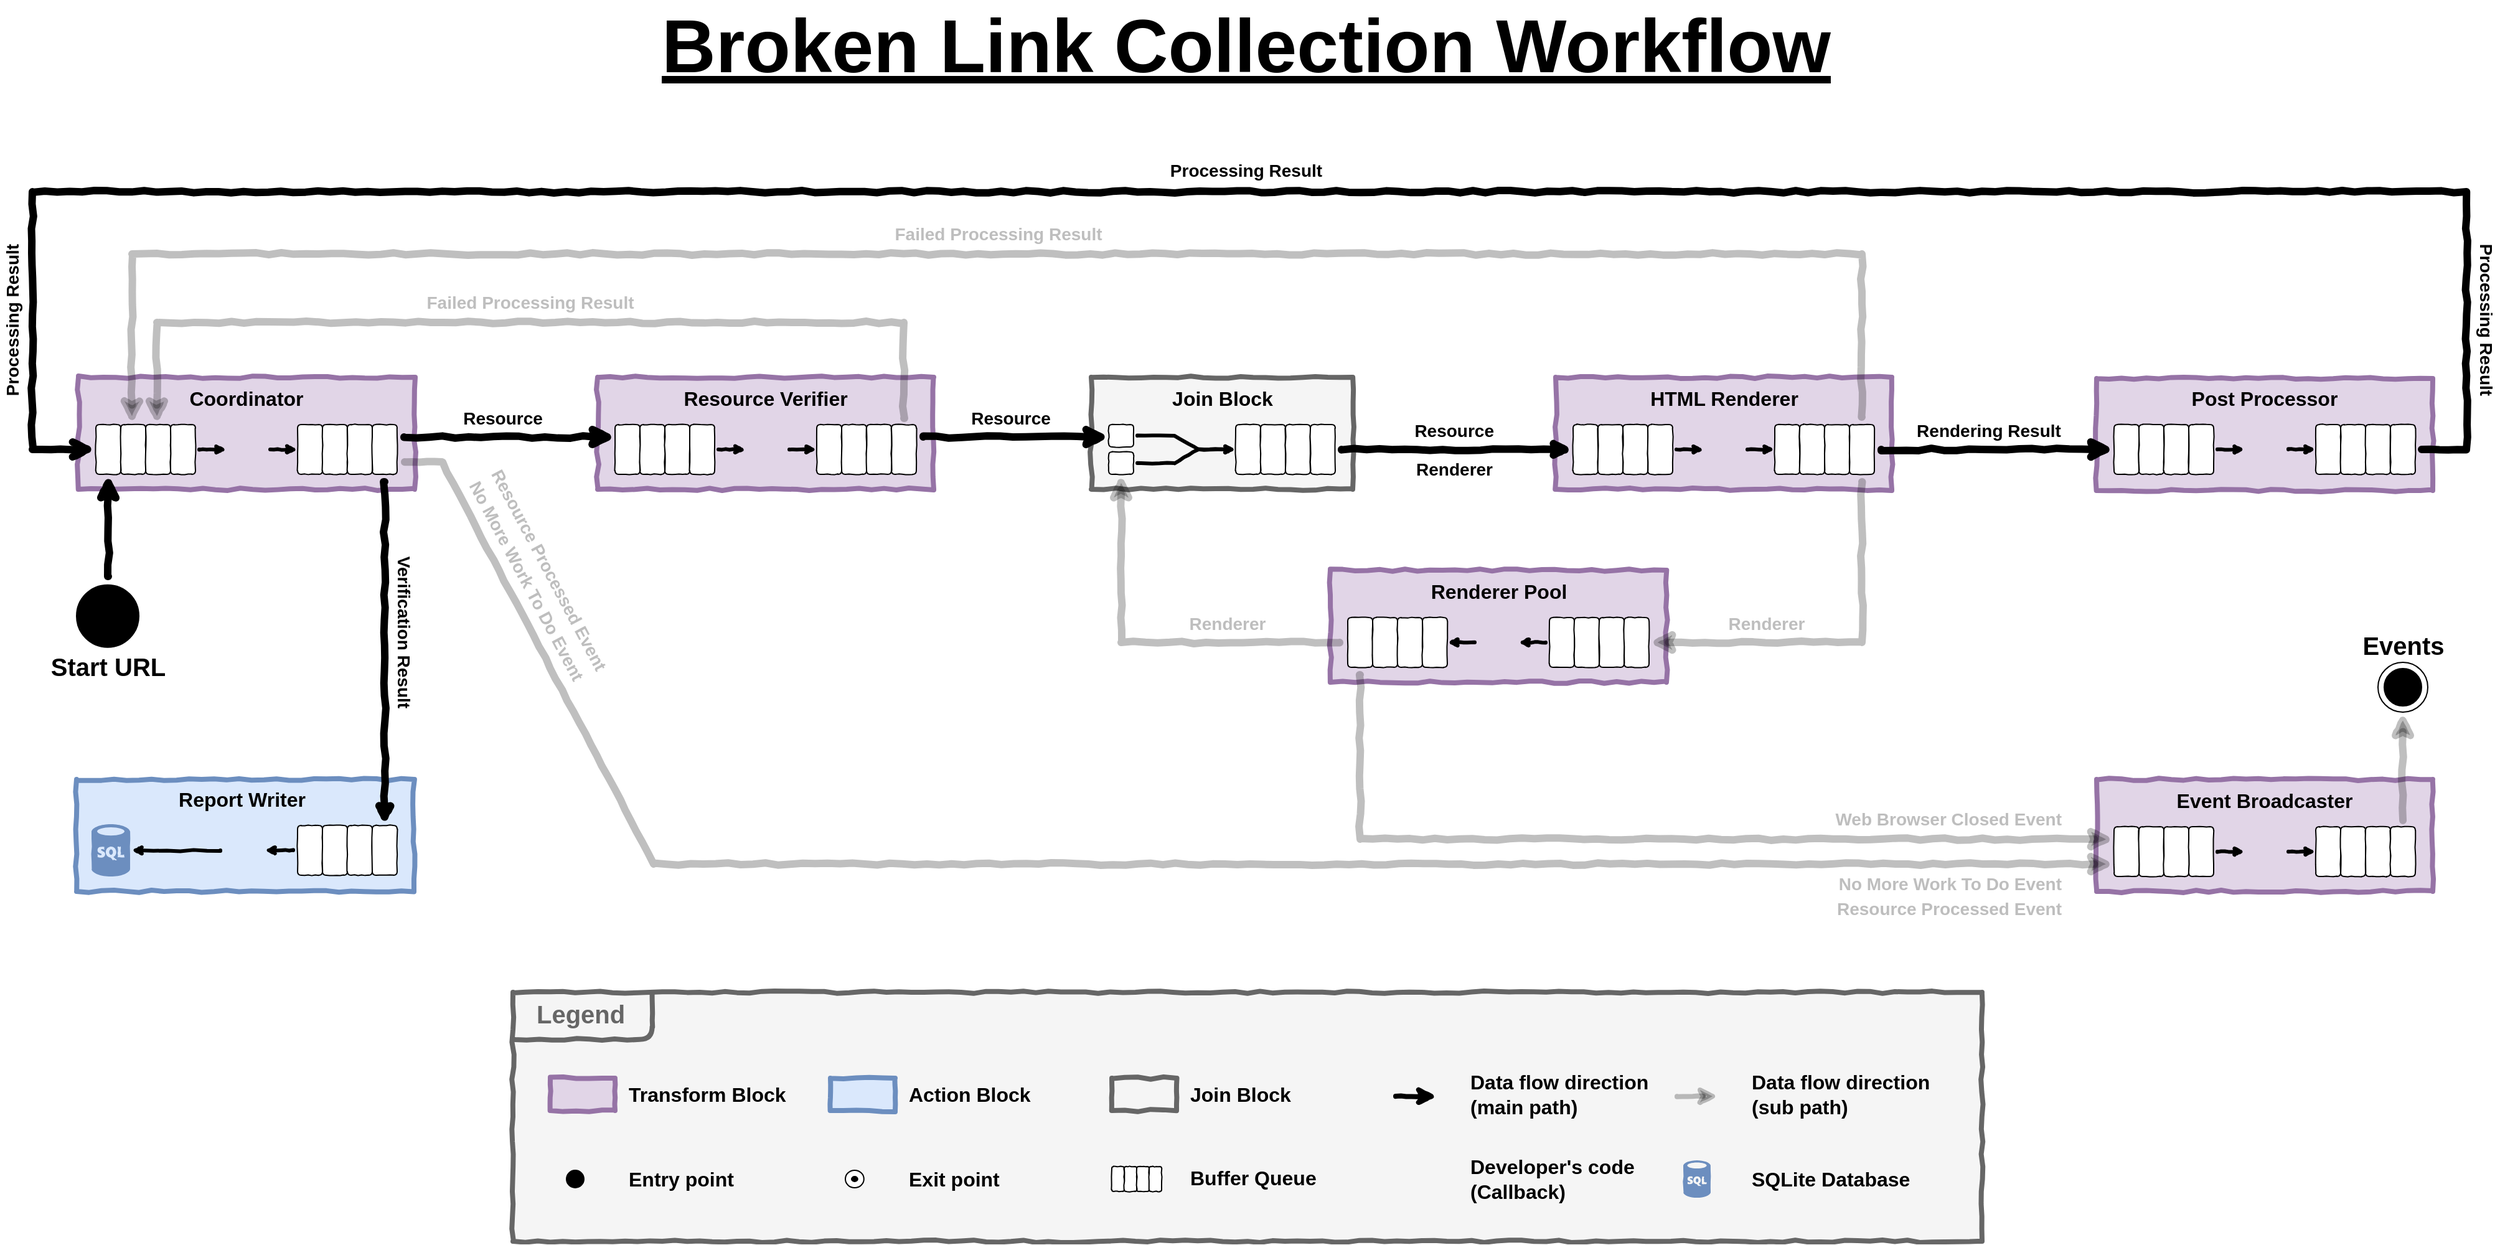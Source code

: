 <mxfile version="12.4.2" type="device" pages="1"><diagram id="Ns4UYknpDfZJ2mUvLiqE" name="Page-1"><mxGraphModel dx="2684" dy="1047" grid="1" gridSize="10" guides="1" tooltips="1" connect="1" arrows="1" fold="1" page="1" pageScale="1" pageWidth="1100" pageHeight="850" math="0" shadow="0"><root><mxCell id="0"/><mxCell id="1" style="" parent="0"/><mxCell id="9avYgPtjMXy1Bh7RMNBt-29" value="" style="group" parent="1" vertex="1" connectable="0"><mxGeometry x="1783" y="337" width="270" height="90" as="geometry"/></mxCell><mxCell id="9avYgPtjMXy1Bh7RMNBt-30" value="" style="rounded=0;whiteSpace=wrap;html=1;comic=1;strokeWidth=4;fillColor=#e1d5e7;strokeColor=#9673a6;" parent="9avYgPtjMXy1Bh7RMNBt-29" vertex="1"><mxGeometry y="1" width="270" height="90" as="geometry"/></mxCell><mxCell id="9avYgPtjMXy1Bh7RMNBt-31" value="" style="shape=image;html=1;verticalAlign=middle;verticalLabelPosition=bottom;imageAspect=0;aspect=fixed;image=https://cdn3.iconfinder.com/data/icons/simple-files-1/128/Update-128.png;comic=1;strokeWidth=4;fontColor=#000000;rounded=0;strokeColor=#9673a6;fillColor=#e1d5e7;" parent="9avYgPtjMXy1Bh7RMNBt-29" vertex="1"><mxGeometry x="112.5" y="35.5" width="45" height="45" as="geometry"/></mxCell><mxCell id="9avYgPtjMXy1Bh7RMNBt-32" value="" style="group" parent="9avYgPtjMXy1Bh7RMNBt-29" vertex="1" connectable="0"><mxGeometry x="14" y="38" width="80" height="40" as="geometry"/></mxCell><mxCell id="9avYgPtjMXy1Bh7RMNBt-33" value="" style="rounded=1;whiteSpace=wrap;html=1;comic=1;strokeWidth=1;" parent="9avYgPtjMXy1Bh7RMNBt-32" vertex="1"><mxGeometry width="20" height="40" as="geometry"/></mxCell><mxCell id="9avYgPtjMXy1Bh7RMNBt-34" value="" style="rounded=1;whiteSpace=wrap;html=1;comic=1;strokeWidth=1;" parent="9avYgPtjMXy1Bh7RMNBt-32" vertex="1"><mxGeometry x="20" width="20" height="40" as="geometry"/></mxCell><mxCell id="9avYgPtjMXy1Bh7RMNBt-35" value="" style="rounded=1;whiteSpace=wrap;html=1;comic=1;strokeWidth=1;" parent="9avYgPtjMXy1Bh7RMNBt-32" vertex="1"><mxGeometry x="40" width="20" height="40" as="geometry"/></mxCell><mxCell id="9avYgPtjMXy1Bh7RMNBt-36" value="" style="rounded=1;whiteSpace=wrap;html=1;comic=1;strokeWidth=1;" parent="9avYgPtjMXy1Bh7RMNBt-32" vertex="1"><mxGeometry x="60" width="20" height="40" as="geometry"/></mxCell><mxCell id="9avYgPtjMXy1Bh7RMNBt-37" value="" style="group" parent="9avYgPtjMXy1Bh7RMNBt-29" vertex="1" connectable="0"><mxGeometry x="176" y="38" width="80" height="40" as="geometry"/></mxCell><mxCell id="9avYgPtjMXy1Bh7RMNBt-38" value="" style="rounded=1;whiteSpace=wrap;html=1;comic=1;strokeWidth=1;" parent="9avYgPtjMXy1Bh7RMNBt-37" vertex="1"><mxGeometry width="20" height="40" as="geometry"/></mxCell><mxCell id="9avYgPtjMXy1Bh7RMNBt-39" value="" style="rounded=1;whiteSpace=wrap;html=1;comic=1;strokeWidth=1;" parent="9avYgPtjMXy1Bh7RMNBt-37" vertex="1"><mxGeometry x="20" width="20" height="40" as="geometry"/></mxCell><mxCell id="9avYgPtjMXy1Bh7RMNBt-40" value="" style="rounded=1;whiteSpace=wrap;html=1;comic=1;strokeWidth=1;" parent="9avYgPtjMXy1Bh7RMNBt-37" vertex="1"><mxGeometry x="40" width="20" height="40" as="geometry"/></mxCell><mxCell id="9avYgPtjMXy1Bh7RMNBt-41" value="" style="rounded=1;whiteSpace=wrap;html=1;comic=1;strokeWidth=1;" parent="9avYgPtjMXy1Bh7RMNBt-37" vertex="1"><mxGeometry x="60" width="20" height="40" as="geometry"/></mxCell><mxCell id="9avYgPtjMXy1Bh7RMNBt-42" style="rounded=0;orthogonalLoop=1;jettySize=auto;html=1;fontColor=#000000;endArrow=classic;endFill=1;strokeWidth=3;startSize=6;endSize=2;entryX=0.167;entryY=0.5;entryDx=0;entryDy=0;entryPerimeter=0;comic=1;" parent="9avYgPtjMXy1Bh7RMNBt-29" edge="1"><mxGeometry relative="1" as="geometry"><mxPoint x="97" y="58" as="sourcePoint"/><mxPoint x="119" y="58" as="targetPoint"/></mxGeometry></mxCell><mxCell id="9avYgPtjMXy1Bh7RMNBt-43" value="Post Processor" style="text;html=1;strokeColor=none;fillColor=none;align=center;verticalAlign=middle;whiteSpace=wrap;rounded=0;comic=1;fontColor=#000000;fontStyle=1;fontSize=16;" parent="9avYgPtjMXy1Bh7RMNBt-29" vertex="1"><mxGeometry x="20" y="7" width="230" height="20" as="geometry"/></mxCell><mxCell id="9avYgPtjMXy1Bh7RMNBt-44" style="rounded=0;orthogonalLoop=1;jettySize=auto;html=1;fontColor=#000000;endArrow=classic;endFill=1;strokeWidth=3;startSize=6;endSize=2;entryX=0.167;entryY=0.5;entryDx=0;entryDy=0;entryPerimeter=0;comic=1;" parent="9avYgPtjMXy1Bh7RMNBt-29" edge="1"><mxGeometry relative="1" as="geometry"><mxPoint x="154" y="58" as="sourcePoint"/><mxPoint x="176" y="58" as="targetPoint"/></mxGeometry></mxCell><mxCell id="9avYgPtjMXy1Bh7RMNBt-97" value="" style="group" parent="1" vertex="1" connectable="0"><mxGeometry x="162" y="337" width="270" height="90" as="geometry"/></mxCell><mxCell id="9avYgPtjMXy1Bh7RMNBt-98" value="" style="rounded=0;whiteSpace=wrap;html=1;comic=1;strokeWidth=4;fillColor=#e1d5e7;strokeColor=#9673a6;" parent="9avYgPtjMXy1Bh7RMNBt-97" vertex="1"><mxGeometry width="270" height="90" as="geometry"/></mxCell><mxCell id="9avYgPtjMXy1Bh7RMNBt-99" value="" style="shape=image;html=1;verticalAlign=middle;verticalLabelPosition=bottom;imageAspect=0;aspect=fixed;image=https://cdn3.iconfinder.com/data/icons/simple-files-1/128/Update-128.png;comic=1;strokeWidth=4;fontColor=#000000;rounded=0;strokeColor=#9673a6;fillColor=#e1d5e7;" parent="9avYgPtjMXy1Bh7RMNBt-97" vertex="1"><mxGeometry x="112.5" y="35.5" width="45" height="45" as="geometry"/></mxCell><mxCell id="9avYgPtjMXy1Bh7RMNBt-100" value="" style="group" parent="9avYgPtjMXy1Bh7RMNBt-97" vertex="1" connectable="0"><mxGeometry x="14" y="38" width="80" height="40" as="geometry"/></mxCell><mxCell id="9avYgPtjMXy1Bh7RMNBt-101" value="" style="rounded=1;whiteSpace=wrap;html=1;comic=1;strokeWidth=1;" parent="9avYgPtjMXy1Bh7RMNBt-100" vertex="1"><mxGeometry width="20" height="40" as="geometry"/></mxCell><mxCell id="9avYgPtjMXy1Bh7RMNBt-102" value="" style="rounded=1;whiteSpace=wrap;html=1;comic=1;strokeWidth=1;" parent="9avYgPtjMXy1Bh7RMNBt-100" vertex="1"><mxGeometry x="20" width="20" height="40" as="geometry"/></mxCell><mxCell id="9avYgPtjMXy1Bh7RMNBt-103" value="" style="rounded=1;whiteSpace=wrap;html=1;comic=1;strokeWidth=1;" parent="9avYgPtjMXy1Bh7RMNBt-100" vertex="1"><mxGeometry x="40" width="20" height="40" as="geometry"/></mxCell><mxCell id="9avYgPtjMXy1Bh7RMNBt-104" value="" style="rounded=1;whiteSpace=wrap;html=1;comic=1;strokeWidth=1;" parent="9avYgPtjMXy1Bh7RMNBt-100" vertex="1"><mxGeometry x="60" width="20" height="40" as="geometry"/></mxCell><mxCell id="9avYgPtjMXy1Bh7RMNBt-105" value="" style="group" parent="9avYgPtjMXy1Bh7RMNBt-97" vertex="1" connectable="0"><mxGeometry x="176" y="38" width="80" height="40" as="geometry"/></mxCell><mxCell id="9avYgPtjMXy1Bh7RMNBt-106" value="" style="rounded=1;whiteSpace=wrap;html=1;comic=1;strokeWidth=1;" parent="9avYgPtjMXy1Bh7RMNBt-105" vertex="1"><mxGeometry width="20" height="40" as="geometry"/></mxCell><mxCell id="9avYgPtjMXy1Bh7RMNBt-107" value="" style="rounded=1;whiteSpace=wrap;html=1;comic=1;strokeWidth=1;" parent="9avYgPtjMXy1Bh7RMNBt-105" vertex="1"><mxGeometry x="20" width="20" height="40" as="geometry"/></mxCell><mxCell id="9avYgPtjMXy1Bh7RMNBt-108" value="" style="rounded=1;whiteSpace=wrap;html=1;comic=1;strokeWidth=1;" parent="9avYgPtjMXy1Bh7RMNBt-105" vertex="1"><mxGeometry x="40" width="20" height="40" as="geometry"/></mxCell><mxCell id="9avYgPtjMXy1Bh7RMNBt-109" value="" style="rounded=1;whiteSpace=wrap;html=1;comic=1;strokeWidth=1;" parent="9avYgPtjMXy1Bh7RMNBt-105" vertex="1"><mxGeometry x="60" width="20" height="40" as="geometry"/></mxCell><mxCell id="9avYgPtjMXy1Bh7RMNBt-110" style="rounded=0;orthogonalLoop=1;jettySize=auto;html=1;fontColor=#000000;endArrow=classic;endFill=1;strokeWidth=3;startSize=6;endSize=2;entryX=0.167;entryY=0.5;entryDx=0;entryDy=0;entryPerimeter=0;comic=1;" parent="9avYgPtjMXy1Bh7RMNBt-97" edge="1"><mxGeometry relative="1" as="geometry"><mxPoint x="97" y="58" as="sourcePoint"/><mxPoint x="119" y="58" as="targetPoint"/></mxGeometry></mxCell><mxCell id="9avYgPtjMXy1Bh7RMNBt-111" value="Coordinator" style="text;html=1;strokeColor=none;fillColor=none;align=center;verticalAlign=middle;whiteSpace=wrap;rounded=0;comic=1;fontColor=#000000;fontStyle=1;fontSize=16;" parent="9avYgPtjMXy1Bh7RMNBt-97" vertex="1"><mxGeometry x="20" y="7" width="230" height="20" as="geometry"/></mxCell><mxCell id="9avYgPtjMXy1Bh7RMNBt-112" style="rounded=0;orthogonalLoop=1;jettySize=auto;html=1;fontColor=#000000;endArrow=classic;endFill=1;strokeWidth=3;startSize=6;endSize=2;entryX=0.167;entryY=0.5;entryDx=0;entryDy=0;entryPerimeter=0;comic=1;" parent="9avYgPtjMXy1Bh7RMNBt-97" edge="1"><mxGeometry relative="1" as="geometry"><mxPoint x="154" y="58" as="sourcePoint"/><mxPoint x="176" y="58" as="targetPoint"/></mxGeometry></mxCell><mxCell id="n-enPzPlbxBkpRWNe7Hg-3" value="Broken Link Collection Workflow" style="text;html=1;strokeColor=none;fillColor=none;align=center;verticalAlign=middle;whiteSpace=wrap;rounded=0;fontSize=60;fontStyle=5;" parent="1" vertex="1"><mxGeometry x="585" y="40.5" width="1030" height="60" as="geometry"/></mxCell><mxCell id="9WLK_AZhSdctMQfgkLTK-82" value="" style="group;flipH=1;flipV=1;" parent="1" vertex="1" connectable="0"><mxGeometry x="160.5" y="660" width="271" height="90" as="geometry"/></mxCell><mxCell id="9WLK_AZhSdctMQfgkLTK-83" value="" style="rounded=0;whiteSpace=wrap;html=1;comic=1;strokeWidth=4;fillColor=#dae8fc;strokeColor=#6c8ebf;" parent="9WLK_AZhSdctMQfgkLTK-82" vertex="1"><mxGeometry width="271" height="90" as="geometry"/></mxCell><mxCell id="9WLK_AZhSdctMQfgkLTK-84" value="" style="shape=image;html=1;verticalAlign=middle;verticalLabelPosition=bottom;imageAspect=0;aspect=fixed;image=https://cdn3.iconfinder.com/data/icons/simple-files-1/128/Update-128.png;comic=1;strokeWidth=4;fontColor=#000000;rounded=0;strokeColor=#9673a6;fillColor=#e1d5e7;" parent="9WLK_AZhSdctMQfgkLTK-82" vertex="1"><mxGeometry x="113" y="34.5" width="45" height="45" as="geometry"/></mxCell><mxCell id="9WLK_AZhSdctMQfgkLTK-90" value="Report Writer" style="text;html=1;strokeColor=none;fillColor=none;align=center;verticalAlign=middle;whiteSpace=wrap;rounded=0;comic=1;fontColor=#000000;fontStyle=1;fontSize=16;" parent="9WLK_AZhSdctMQfgkLTK-82" vertex="1"><mxGeometry x="9" y="6" width="247" height="20" as="geometry"/></mxCell><mxCell id="9WLK_AZhSdctMQfgkLTK-91" style="rounded=0;orthogonalLoop=1;jettySize=auto;html=1;fontColor=#000000;endArrow=classic;endFill=1;strokeWidth=3;startSize=6;endSize=2;entryX=0.167;entryY=0.5;entryDx=0;entryDy=0;entryPerimeter=0;comic=1;" parent="9WLK_AZhSdctMQfgkLTK-82" edge="1"><mxGeometry relative="1" as="geometry"><mxPoint x="174" y="57" as="sourcePoint"/><mxPoint x="151" y="57" as="targetPoint"/></mxGeometry></mxCell><mxCell id="9WLK_AZhSdctMQfgkLTK-93" style="rounded=0;orthogonalLoop=1;jettySize=auto;html=1;fontColor=#000000;endArrow=classic;endFill=1;strokeWidth=3;startSize=6;endSize=2;entryX=0.167;entryY=0.5;entryDx=0;entryDy=0;entryPerimeter=0;comic=1;" parent="9WLK_AZhSdctMQfgkLTK-82" edge="1"><mxGeometry relative="1" as="geometry"><mxPoint x="115.5" y="57" as="sourcePoint"/><mxPoint x="44" y="57" as="targetPoint"/></mxGeometry></mxCell><mxCell id="9WLK_AZhSdctMQfgkLTK-85" value="" style="group" parent="9WLK_AZhSdctMQfgkLTK-82" vertex="1" connectable="0"><mxGeometry x="177.5" y="37" width="80" height="40" as="geometry"/></mxCell><mxCell id="9WLK_AZhSdctMQfgkLTK-86" value="" style="rounded=1;whiteSpace=wrap;html=1;comic=1;strokeWidth=1;" parent="9WLK_AZhSdctMQfgkLTK-85" vertex="1"><mxGeometry width="20" height="40" as="geometry"/></mxCell><mxCell id="9WLK_AZhSdctMQfgkLTK-87" value="" style="rounded=1;whiteSpace=wrap;html=1;comic=1;strokeWidth=1;" parent="9WLK_AZhSdctMQfgkLTK-85" vertex="1"><mxGeometry x="20" width="20" height="40" as="geometry"/></mxCell><mxCell id="9WLK_AZhSdctMQfgkLTK-88" value="" style="rounded=1;whiteSpace=wrap;html=1;comic=1;strokeWidth=1;" parent="9WLK_AZhSdctMQfgkLTK-85" vertex="1"><mxGeometry x="40" width="20" height="40" as="geometry"/></mxCell><mxCell id="9WLK_AZhSdctMQfgkLTK-89" value="" style="rounded=1;whiteSpace=wrap;html=1;comic=1;strokeWidth=1;" parent="9WLK_AZhSdctMQfgkLTK-85" vertex="1"><mxGeometry x="60" width="20" height="40" as="geometry"/></mxCell><mxCell id="lFwMFjWeZk-nPXAeTK6Y-8" value="" style="verticalLabelPosition=bottom;html=1;verticalAlign=top;align=center;strokeColor=none;fillColor=#6C8EBF;shape=mxgraph.azure.sql_database;comic=1;fontSize=16;fontColor=#000000;gradientColor=none;" parent="9WLK_AZhSdctMQfgkLTK-82" vertex="1"><mxGeometry x="12" y="36" width="31" height="42" as="geometry"/></mxCell><mxCell id="9WLK_AZhSdctMQfgkLTK-123" value="" style="group" parent="1" vertex="1" connectable="0"><mxGeometry x="579" y="337" width="270" height="90" as="geometry"/></mxCell><mxCell id="9WLK_AZhSdctMQfgkLTK-124" value="" style="rounded=0;whiteSpace=wrap;html=1;comic=1;strokeWidth=4;fillColor=#e1d5e7;strokeColor=#9673a6;" parent="9WLK_AZhSdctMQfgkLTK-123" vertex="1"><mxGeometry width="270" height="90" as="geometry"/></mxCell><mxCell id="9WLK_AZhSdctMQfgkLTK-125" value="" style="shape=image;html=1;verticalAlign=middle;verticalLabelPosition=bottom;imageAspect=0;aspect=fixed;image=https://cdn3.iconfinder.com/data/icons/simple-files-1/128/Update-128.png;comic=1;strokeWidth=4;fontColor=#000000;rounded=0;strokeColor=#9673a6;fillColor=#e1d5e7;" parent="9WLK_AZhSdctMQfgkLTK-123" vertex="1"><mxGeometry x="112.5" y="35.5" width="45" height="45" as="geometry"/></mxCell><mxCell id="9WLK_AZhSdctMQfgkLTK-126" value="" style="group" parent="9WLK_AZhSdctMQfgkLTK-123" vertex="1" connectable="0"><mxGeometry x="14" y="38" width="80" height="40" as="geometry"/></mxCell><mxCell id="9WLK_AZhSdctMQfgkLTK-127" value="" style="rounded=1;whiteSpace=wrap;html=1;comic=1;strokeWidth=1;" parent="9WLK_AZhSdctMQfgkLTK-126" vertex="1"><mxGeometry width="20" height="40" as="geometry"/></mxCell><mxCell id="9WLK_AZhSdctMQfgkLTK-128" value="" style="rounded=1;whiteSpace=wrap;html=1;comic=1;strokeWidth=1;" parent="9WLK_AZhSdctMQfgkLTK-126" vertex="1"><mxGeometry x="20" width="20" height="40" as="geometry"/></mxCell><mxCell id="9WLK_AZhSdctMQfgkLTK-129" value="" style="rounded=1;whiteSpace=wrap;html=1;comic=1;strokeWidth=1;" parent="9WLK_AZhSdctMQfgkLTK-126" vertex="1"><mxGeometry x="40" width="20" height="40" as="geometry"/></mxCell><mxCell id="9WLK_AZhSdctMQfgkLTK-130" value="" style="rounded=1;whiteSpace=wrap;html=1;comic=1;strokeWidth=1;" parent="9WLK_AZhSdctMQfgkLTK-126" vertex="1"><mxGeometry x="60" width="20" height="40" as="geometry"/></mxCell><mxCell id="9WLK_AZhSdctMQfgkLTK-131" value="" style="group" parent="9WLK_AZhSdctMQfgkLTK-123" vertex="1" connectable="0"><mxGeometry x="176" y="38" width="80" height="40" as="geometry"/></mxCell><mxCell id="9WLK_AZhSdctMQfgkLTK-132" value="" style="rounded=1;whiteSpace=wrap;html=1;comic=1;strokeWidth=1;" parent="9WLK_AZhSdctMQfgkLTK-131" vertex="1"><mxGeometry width="20" height="40" as="geometry"/></mxCell><mxCell id="9WLK_AZhSdctMQfgkLTK-133" value="" style="rounded=1;whiteSpace=wrap;html=1;comic=1;strokeWidth=1;" parent="9WLK_AZhSdctMQfgkLTK-131" vertex="1"><mxGeometry x="20" width="20" height="40" as="geometry"/></mxCell><mxCell id="9WLK_AZhSdctMQfgkLTK-134" value="" style="rounded=1;whiteSpace=wrap;html=1;comic=1;strokeWidth=1;" parent="9WLK_AZhSdctMQfgkLTK-131" vertex="1"><mxGeometry x="40" width="20" height="40" as="geometry"/></mxCell><mxCell id="9WLK_AZhSdctMQfgkLTK-135" value="" style="rounded=1;whiteSpace=wrap;html=1;comic=1;strokeWidth=1;" parent="9WLK_AZhSdctMQfgkLTK-131" vertex="1"><mxGeometry x="60" width="20" height="40" as="geometry"/></mxCell><mxCell id="9WLK_AZhSdctMQfgkLTK-136" style="rounded=0;orthogonalLoop=1;jettySize=auto;html=1;fontColor=#000000;endArrow=classic;endFill=1;strokeWidth=3;startSize=6;endSize=2;entryX=0.167;entryY=0.5;entryDx=0;entryDy=0;entryPerimeter=0;comic=1;" parent="9WLK_AZhSdctMQfgkLTK-123" edge="1"><mxGeometry relative="1" as="geometry"><mxPoint x="97" y="58" as="sourcePoint"/><mxPoint x="119" y="58" as="targetPoint"/></mxGeometry></mxCell><mxCell id="9WLK_AZhSdctMQfgkLTK-137" value="Resource Verifier" style="text;html=1;strokeColor=none;fillColor=none;align=center;verticalAlign=middle;whiteSpace=wrap;rounded=0;comic=1;fontColor=#000000;fontStyle=1;fontSize=16;" parent="9WLK_AZhSdctMQfgkLTK-123" vertex="1"><mxGeometry x="20" y="7" width="230" height="20" as="geometry"/></mxCell><mxCell id="9WLK_AZhSdctMQfgkLTK-138" style="rounded=0;orthogonalLoop=1;jettySize=auto;html=1;fontColor=#000000;endArrow=classic;endFill=1;strokeWidth=3;startSize=6;endSize=2;entryX=0.167;entryY=0.5;entryDx=0;entryDy=0;entryPerimeter=0;comic=1;" parent="9WLK_AZhSdctMQfgkLTK-123" edge="1"><mxGeometry relative="1" as="geometry"><mxPoint x="154" y="58" as="sourcePoint"/><mxPoint x="176" y="58" as="targetPoint"/></mxGeometry></mxCell><mxCell id="aYwrvzxjBqIcf1MNTJXH-1" value="Web Browser Closed Event" style="text;html=1;strokeColor=none;fillColor=none;align=right;verticalAlign=middle;whiteSpace=wrap;rounded=0;comic=1;fontColor=#000000;fontStyle=1;fontSize=14;textOpacity=25;rotation=0;" parent="1" vertex="1"><mxGeometry x="1569" y="682" width="188" height="20" as="geometry"/></mxCell><mxCell id="aYwrvzxjBqIcf1MNTJXH-5" value="Verification Result" style="text;html=1;strokeColor=none;fillColor=none;align=center;verticalAlign=middle;whiteSpace=wrap;rounded=0;comic=1;fontColor=#000000;fontStyle=1;fontSize=14;rotation=90;" parent="1" vertex="1"><mxGeometry x="339" y="532" width="169" height="20" as="geometry"/></mxCell><mxCell id="aYwrvzxjBqIcf1MNTJXH-7" value="Processing Result" style="text;html=1;strokeColor=none;fillColor=none;align=center;verticalAlign=middle;whiteSpace=wrap;rounded=0;comic=1;fontColor=#000000;fontStyle=1;fontSize=14;" parent="1" vertex="1"><mxGeometry x="1028.5" y="161" width="142" height="20" as="geometry"/></mxCell><mxCell id="aYwrvzxjBqIcf1MNTJXH-8" value="Rendering Result" style="text;html=1;strokeColor=none;fillColor=none;align=center;verticalAlign=middle;whiteSpace=wrap;rounded=0;comic=1;fontColor=#000000;fontStyle=1;fontSize=14;rotation=0;" parent="1" vertex="1"><mxGeometry x="1633" y="370" width="127" height="20" as="geometry"/></mxCell><mxCell id="Gv1_lMfY-9Kfs7QOS9KF-17" style="edgeStyle=orthogonalEdgeStyle;rounded=0;orthogonalLoop=1;jettySize=auto;html=1;startArrow=open;startFill=0;endArrow=none;endFill=0;fontSize=16;strokeWidth=6;endSize=6;startSize=6;comic=1;elbow=vertical;entryX=1;entryY=0.5;entryDx=0;entryDy=0;exitX=0;exitY=0.5;exitDx=0;exitDy=0;" parent="1" edge="1"><mxGeometry relative="1" as="geometry"><mxPoint x="176" y="395" as="sourcePoint"/><mxPoint x="2044" y="395" as="targetPoint"/><Array as="points"><mxPoint x="125" y="395"/><mxPoint x="125" y="188"/><mxPoint x="2080" y="188"/><mxPoint x="2080" y="395"/></Array></mxGeometry></mxCell><mxCell id="g3ejjVJzD0bBAiY3cNwC-3" value="No More Work To Do Event" style="text;html=1;strokeColor=none;fillColor=none;align=right;verticalAlign=middle;whiteSpace=wrap;rounded=0;comic=1;fontColor=#000000;fontStyle=1;fontSize=14;textOpacity=25;" parent="1" vertex="1"><mxGeometry x="1568" y="734" width="189" height="20" as="geometry"/></mxCell><mxCell id="MJF_vUZALhyEZdU0nKfZ-2" value="Failed Processing Result" style="text;html=1;strokeColor=none;fillColor=none;align=center;verticalAlign=middle;whiteSpace=wrap;rounded=0;comic=1;fontColor=#000000;fontStyle=1;fontSize=14;textOpacity=25;rotation=0;" parent="1" vertex="1"><mxGeometry x="440" y="267" width="170" height="20" as="geometry"/></mxCell><mxCell id="MJF_vUZALhyEZdU0nKfZ-3" style="rounded=0;comic=1;orthogonalLoop=1;jettySize=auto;html=1;exitX=0.5;exitY=0;exitDx=0;exitDy=0;fontSize=16;strokeWidth=6;endFill=1;endSize=6;startSize=6;opacity=25;edgeStyle=elbowEdgeStyle;entryX=0.5;entryY=0;entryDx=0;entryDy=0;elbow=vertical;" parent="1" edge="1"><mxGeometry relative="1" as="geometry"><mxPoint x="225" y="375" as="targetPoint"/><mxPoint x="825" y="370" as="sourcePoint"/><Array as="points"><mxPoint x="522" y="293"/></Array></mxGeometry></mxCell><mxCell id="flJyFdt59z3a978gFzge-3" value="Resource" style="text;html=1;strokeColor=none;fillColor=none;align=center;verticalAlign=middle;whiteSpace=wrap;rounded=0;comic=1;fontColor=#000000;fontStyle=1;fontSize=14;rotation=0;" parent="1" vertex="1"><mxGeometry x="431.5" y="360" width="142" height="20" as="geometry"/></mxCell><mxCell id="flJyFdt59z3a978gFzge-4" style="rounded=0;orthogonalLoop=1;jettySize=auto;html=1;fontColor=#000000;endArrow=classic;endFill=1;strokeWidth=6;startSize=6;endSize=6;comic=1;fontSize=16;exitX=1;exitY=0.5;exitDx=0;exitDy=0;" parent="1" edge="1"><mxGeometry relative="1" as="geometry"><mxPoint x="423.5" y="385" as="sourcePoint"/><mxPoint x="593.5" y="385" as="targetPoint"/></mxGeometry></mxCell><mxCell id="flJyFdt59z3a978gFzge-6" value="Failed Processing Result" style="text;html=1;strokeColor=none;fillColor=none;align=center;verticalAlign=middle;whiteSpace=wrap;rounded=0;comic=1;fontColor=#000000;fontStyle=1;fontSize=14;textOpacity=25;rotation=0;" parent="1" vertex="1"><mxGeometry x="815.5" y="212" width="170" height="20" as="geometry"/></mxCell><mxCell id="flJyFdt59z3a978gFzge-7" style="rounded=0;orthogonalLoop=1;jettySize=auto;html=1;startSize=6;endArrow=classic;endFill=1;endSize=3;strokeWidth=6;fontSize=16;fontColor=#000000;comic=1;" parent="1" edge="1"><mxGeometry relative="1" as="geometry"><mxPoint x="408" y="697" as="targetPoint"/><mxPoint x="408" y="421" as="sourcePoint"/></mxGeometry></mxCell><mxCell id="9WLK_AZhSdctMQfgkLTK-146" value="" style="shape=mxgraph.sysml.actFinal;html=1;verticalLabelPosition=bottom;labelBackgroundColor=#ffffff;verticalAlign=top;align=center;" parent="1" vertex="1"><mxGeometry x="2009" y="566" width="40" height="40" as="geometry"/></mxCell><mxCell id="DL2cKMyAeLodCDFLgBui-1" value="&lt;b style=&quot;font-size: 20px&quot;&gt;Events&lt;/b&gt;" style="text;html=1;strokeColor=none;fillColor=none;align=center;verticalAlign=middle;whiteSpace=wrap;rounded=0;fontSize=20;" parent="1" vertex="1"><mxGeometry x="1989" y="542" width="81" height="20" as="geometry"/></mxCell><mxCell id="XdgWLt0DVF_rpB_iOFF5-2" value="No More Work To Do Event" style="text;html=1;strokeColor=none;fillColor=none;align=left;verticalAlign=middle;whiteSpace=wrap;rounded=0;comic=1;fontColor=#000000;fontStyle=1;fontSize=14;textOpacity=25;rotation=62;" parent="1" vertex="1"><mxGeometry x="429.5" y="493" width="188" height="20" as="geometry"/></mxCell><mxCell id="9avYgPtjMXy1Bh7RMNBt-62" value="" style="shape=ellipse;html=1;fillColor=#000000;fontSize=18;fontColor=#ffffff;comic=1;strokeWidth=1;" parent="1" vertex="1"><mxGeometry x="160.5" y="503.833" width="50" height="50" as="geometry"/></mxCell><mxCell id="n-enPzPlbxBkpRWNe7Hg-4" value="&lt;b style=&quot;font-size: 20px;&quot;&gt;Start URL&lt;/b&gt;" style="text;html=1;strokeColor=none;fillColor=none;align=center;verticalAlign=middle;whiteSpace=wrap;rounded=0;fontSize=20;" parent="1" vertex="1"><mxGeometry x="135" y="559" width="102" height="20" as="geometry"/></mxCell><mxCell id="XdgWLt0DVF_rpB_iOFF5-4" style="rounded=0;orthogonalLoop=1;jettySize=auto;html=1;fontColor=#000000;endArrow=classic;endFill=1;strokeWidth=6;startSize=6;endSize=6;comic=1;fontSize=16;exitX=1;exitY=0.5;exitDx=0;exitDy=0;" parent="1" edge="1"><mxGeometry relative="1" as="geometry"><mxPoint x="186" y="497" as="sourcePoint"/><mxPoint x="186" y="415" as="targetPoint"/></mxGeometry></mxCell><mxCell id="BEbc7DaSWyPzDdhZc9Lq-1" value="Resource Processed Event" style="text;html=1;strokeColor=none;fillColor=none;align=left;verticalAlign=middle;whiteSpace=wrap;rounded=0;comic=1;fontColor=#000000;fontStyle=1;fontSize=14;textOpacity=25;rotation=62;" parent="1" vertex="1"><mxGeometry x="446.84" y="483.1" width="188" height="20" as="geometry"/></mxCell><mxCell id="BEbc7DaSWyPzDdhZc9Lq-2" value="&lt;span style=&quot;text-align: left&quot;&gt;Resource Processed Event&lt;/span&gt;" style="text;html=1;strokeColor=none;fillColor=none;align=right;verticalAlign=middle;whiteSpace=wrap;rounded=0;comic=1;fontColor=#000000;fontStyle=1;fontSize=14;textOpacity=25;" parent="1" vertex="1"><mxGeometry x="1568" y="754" width="189" height="20" as="geometry"/></mxCell><mxCell id="Osbi9K4F5SGZowQrWYi8-1" value="" style="group" parent="1" vertex="1" connectable="0"><mxGeometry x="1348.5" y="337" width="270" height="90" as="geometry"/></mxCell><mxCell id="Osbi9K4F5SGZowQrWYi8-2" value="" style="rounded=0;whiteSpace=wrap;html=1;comic=1;strokeWidth=4;fillColor=#e1d5e7;strokeColor=#9673a6;" parent="Osbi9K4F5SGZowQrWYi8-1" vertex="1"><mxGeometry width="270" height="90" as="geometry"/></mxCell><mxCell id="Osbi9K4F5SGZowQrWYi8-3" value="" style="shape=image;html=1;verticalAlign=middle;verticalLabelPosition=bottom;imageAspect=0;aspect=fixed;image=https://cdn3.iconfinder.com/data/icons/simple-files-1/128/Update-128.png;comic=1;strokeWidth=4;fontColor=#000000;rounded=0;strokeColor=#9673a6;fillColor=#e1d5e7;" parent="Osbi9K4F5SGZowQrWYi8-1" vertex="1"><mxGeometry x="112.5" y="35.5" width="45" height="45" as="geometry"/></mxCell><mxCell id="Osbi9K4F5SGZowQrWYi8-4" value="" style="group" parent="Osbi9K4F5SGZowQrWYi8-1" vertex="1" connectable="0"><mxGeometry x="14" y="38" width="80" height="40" as="geometry"/></mxCell><mxCell id="Osbi9K4F5SGZowQrWYi8-5" value="" style="rounded=1;whiteSpace=wrap;html=1;comic=1;strokeWidth=1;" parent="Osbi9K4F5SGZowQrWYi8-4" vertex="1"><mxGeometry width="20" height="40" as="geometry"/></mxCell><mxCell id="Osbi9K4F5SGZowQrWYi8-6" value="" style="rounded=1;whiteSpace=wrap;html=1;comic=1;strokeWidth=1;" parent="Osbi9K4F5SGZowQrWYi8-4" vertex="1"><mxGeometry x="20" width="20" height="40" as="geometry"/></mxCell><mxCell id="Osbi9K4F5SGZowQrWYi8-7" value="" style="rounded=1;whiteSpace=wrap;html=1;comic=1;strokeWidth=1;" parent="Osbi9K4F5SGZowQrWYi8-4" vertex="1"><mxGeometry x="40" width="20" height="40" as="geometry"/></mxCell><mxCell id="Osbi9K4F5SGZowQrWYi8-8" value="" style="rounded=1;whiteSpace=wrap;html=1;comic=1;strokeWidth=1;" parent="Osbi9K4F5SGZowQrWYi8-4" vertex="1"><mxGeometry x="60" width="20" height="40" as="geometry"/></mxCell><mxCell id="Osbi9K4F5SGZowQrWYi8-9" value="" style="group" parent="Osbi9K4F5SGZowQrWYi8-1" vertex="1" connectable="0"><mxGeometry x="176" y="38" width="80" height="40" as="geometry"/></mxCell><mxCell id="Osbi9K4F5SGZowQrWYi8-10" value="" style="rounded=1;whiteSpace=wrap;html=1;comic=1;strokeWidth=1;" parent="Osbi9K4F5SGZowQrWYi8-9" vertex="1"><mxGeometry width="20" height="40" as="geometry"/></mxCell><mxCell id="Osbi9K4F5SGZowQrWYi8-11" value="" style="rounded=1;whiteSpace=wrap;html=1;comic=1;strokeWidth=1;" parent="Osbi9K4F5SGZowQrWYi8-9" vertex="1"><mxGeometry x="20" width="20" height="40" as="geometry"/></mxCell><mxCell id="Osbi9K4F5SGZowQrWYi8-12" value="" style="rounded=1;whiteSpace=wrap;html=1;comic=1;strokeWidth=1;" parent="Osbi9K4F5SGZowQrWYi8-9" vertex="1"><mxGeometry x="40" width="20" height="40" as="geometry"/></mxCell><mxCell id="Osbi9K4F5SGZowQrWYi8-13" value="" style="rounded=1;whiteSpace=wrap;html=1;comic=1;strokeWidth=1;" parent="Osbi9K4F5SGZowQrWYi8-9" vertex="1"><mxGeometry x="60" width="20" height="40" as="geometry"/></mxCell><mxCell id="Osbi9K4F5SGZowQrWYi8-14" style="rounded=0;orthogonalLoop=1;jettySize=auto;html=1;fontColor=#000000;endArrow=classic;endFill=1;strokeWidth=3;startSize=6;endSize=2;entryX=0.167;entryY=0.5;entryDx=0;entryDy=0;entryPerimeter=0;comic=1;" parent="Osbi9K4F5SGZowQrWYi8-1" edge="1"><mxGeometry relative="1" as="geometry"><mxPoint x="97" y="58" as="sourcePoint"/><mxPoint x="119" y="58" as="targetPoint"/></mxGeometry></mxCell><mxCell id="Osbi9K4F5SGZowQrWYi8-15" value="HTML Renderer" style="text;html=1;strokeColor=none;fillColor=none;align=center;verticalAlign=middle;whiteSpace=wrap;rounded=0;comic=1;fontColor=#000000;fontStyle=1;fontSize=16;" parent="Osbi9K4F5SGZowQrWYi8-1" vertex="1"><mxGeometry x="20" y="7" width="230" height="20" as="geometry"/></mxCell><mxCell id="Osbi9K4F5SGZowQrWYi8-16" style="rounded=0;orthogonalLoop=1;jettySize=auto;html=1;fontColor=#000000;endArrow=classic;endFill=1;strokeWidth=3;startSize=6;endSize=2;entryX=0.167;entryY=0.5;entryDx=0;entryDy=0;entryPerimeter=0;comic=1;" parent="Osbi9K4F5SGZowQrWYi8-1" edge="1"><mxGeometry relative="1" as="geometry"><mxPoint x="154" y="58" as="sourcePoint"/><mxPoint x="176" y="58" as="targetPoint"/></mxGeometry></mxCell><mxCell id="Osbi9K4F5SGZowQrWYi8-18" value="" style="group" parent="1" vertex="1" connectable="0"><mxGeometry x="1167.5" y="492" width="270" height="90" as="geometry"/></mxCell><mxCell id="Osbi9K4F5SGZowQrWYi8-19" value="" style="rounded=0;whiteSpace=wrap;html=1;comic=1;strokeWidth=4;fillColor=#e1d5e7;strokeColor=#9673a6;" parent="Osbi9K4F5SGZowQrWYi8-18" vertex="1"><mxGeometry width="270" height="90" as="geometry"/></mxCell><mxCell id="Osbi9K4F5SGZowQrWYi8-20" value="" style="shape=image;html=1;verticalAlign=middle;verticalLabelPosition=bottom;imageAspect=0;aspect=fixed;image=https://cdn3.iconfinder.com/data/icons/simple-files-1/128/Update-128.png;comic=1;strokeWidth=4;fontColor=#000000;rounded=0;strokeColor=#9673a6;fillColor=#e1d5e7;" parent="Osbi9K4F5SGZowQrWYi8-18" vertex="1"><mxGeometry x="112.5" y="35.5" width="45" height="45" as="geometry"/></mxCell><mxCell id="Osbi9K4F5SGZowQrWYi8-21" value="" style="group" parent="Osbi9K4F5SGZowQrWYi8-18" vertex="1" connectable="0"><mxGeometry x="14" y="38" width="80" height="40" as="geometry"/></mxCell><mxCell id="Osbi9K4F5SGZowQrWYi8-22" value="" style="rounded=1;whiteSpace=wrap;html=1;comic=1;strokeWidth=1;" parent="Osbi9K4F5SGZowQrWYi8-21" vertex="1"><mxGeometry width="20" height="40" as="geometry"/></mxCell><mxCell id="Osbi9K4F5SGZowQrWYi8-23" value="" style="rounded=1;whiteSpace=wrap;html=1;comic=1;strokeWidth=1;" parent="Osbi9K4F5SGZowQrWYi8-21" vertex="1"><mxGeometry x="20" width="20" height="40" as="geometry"/></mxCell><mxCell id="Osbi9K4F5SGZowQrWYi8-24" value="" style="rounded=1;whiteSpace=wrap;html=1;comic=1;strokeWidth=1;" parent="Osbi9K4F5SGZowQrWYi8-21" vertex="1"><mxGeometry x="40" width="20" height="40" as="geometry"/></mxCell><mxCell id="Osbi9K4F5SGZowQrWYi8-25" value="" style="rounded=1;whiteSpace=wrap;html=1;comic=1;strokeWidth=1;" parent="Osbi9K4F5SGZowQrWYi8-21" vertex="1"><mxGeometry x="60" width="20" height="40" as="geometry"/></mxCell><mxCell id="Osbi9K4F5SGZowQrWYi8-26" value="" style="group" parent="Osbi9K4F5SGZowQrWYi8-18" vertex="1" connectable="0"><mxGeometry x="176" y="38" width="80" height="40" as="geometry"/></mxCell><mxCell id="Osbi9K4F5SGZowQrWYi8-27" value="" style="rounded=1;whiteSpace=wrap;html=1;comic=1;strokeWidth=1;" parent="Osbi9K4F5SGZowQrWYi8-26" vertex="1"><mxGeometry width="20" height="40" as="geometry"/></mxCell><mxCell id="Osbi9K4F5SGZowQrWYi8-28" value="" style="rounded=1;whiteSpace=wrap;html=1;comic=1;strokeWidth=1;" parent="Osbi9K4F5SGZowQrWYi8-26" vertex="1"><mxGeometry x="20" width="20" height="40" as="geometry"/></mxCell><mxCell id="Osbi9K4F5SGZowQrWYi8-29" value="" style="rounded=1;whiteSpace=wrap;html=1;comic=1;strokeWidth=1;" parent="Osbi9K4F5SGZowQrWYi8-26" vertex="1"><mxGeometry x="40" width="20" height="40" as="geometry"/></mxCell><mxCell id="Osbi9K4F5SGZowQrWYi8-30" value="" style="rounded=1;whiteSpace=wrap;html=1;comic=1;strokeWidth=1;" parent="Osbi9K4F5SGZowQrWYi8-26" vertex="1"><mxGeometry x="60" width="20" height="40" as="geometry"/></mxCell><mxCell id="Osbi9K4F5SGZowQrWYi8-31" style="rounded=0;orthogonalLoop=1;jettySize=auto;html=1;fontColor=#000000;endArrow=classic;endFill=1;strokeWidth=3;startSize=6;endSize=2;entryX=0.167;entryY=0.5;entryDx=0;entryDy=0;entryPerimeter=0;comic=1;" parent="Osbi9K4F5SGZowQrWYi8-18" edge="1"><mxGeometry relative="1" as="geometry"><mxPoint x="116" y="58" as="sourcePoint"/><mxPoint x="94" y="58" as="targetPoint"/></mxGeometry></mxCell><mxCell id="Osbi9K4F5SGZowQrWYi8-32" value="Renderer Pool" style="text;html=1;strokeColor=none;fillColor=none;align=center;verticalAlign=middle;whiteSpace=wrap;rounded=0;comic=1;fontColor=#000000;fontStyle=1;fontSize=16;" parent="Osbi9K4F5SGZowQrWYi8-18" vertex="1"><mxGeometry x="20" y="7" width="230" height="20" as="geometry"/></mxCell><mxCell id="Osbi9K4F5SGZowQrWYi8-33" style="rounded=0;orthogonalLoop=1;jettySize=auto;html=1;fontColor=#000000;endArrow=classic;endFill=1;strokeWidth=3;startSize=6;endSize=2;entryX=0.167;entryY=0.5;entryDx=0;entryDy=0;entryPerimeter=0;comic=1;" parent="Osbi9K4F5SGZowQrWYi8-18" edge="1"><mxGeometry relative="1" as="geometry"><mxPoint x="173" y="58" as="sourcePoint"/><mxPoint x="151" y="58" as="targetPoint"/></mxGeometry></mxCell><mxCell id="Osbi9K4F5SGZowQrWYi8-91" style="rounded=0;orthogonalLoop=1;jettySize=auto;html=1;fontColor=#000000;endArrow=classic;endFill=1;strokeWidth=6;startSize=6;endSize=6;comic=1;fontSize=16;exitX=0.5;exitY=0;exitDx=0;exitDy=0;opacity=25;edgeStyle=elbowEdgeStyle;entryX=1;entryY=0.25;entryDx=0;entryDy=0;" parent="1" edge="1"><mxGeometry relative="1" as="geometry"><mxPoint x="1594.5" y="421" as="sourcePoint"/><mxPoint x="1423.5" y="550" as="targetPoint"/><Array as="points"><mxPoint x="1594.5" y="497"/></Array></mxGeometry></mxCell><mxCell id="Osbi9K4F5SGZowQrWYi8-141" value="" style="group" parent="1" vertex="1" connectable="0"><mxGeometry x="975.5" y="337" width="210" height="90" as="geometry"/></mxCell><mxCell id="Osbi9K4F5SGZowQrWYi8-94" value="" style="rounded=0;whiteSpace=wrap;html=1;comic=1;strokeWidth=4;fillColor=#f5f5f5;strokeColor=#666666;fontColor=#333333;" parent="Osbi9K4F5SGZowQrWYi8-141" vertex="1"><mxGeometry width="210" height="90" as="geometry"/></mxCell><mxCell id="Osbi9K4F5SGZowQrWYi8-101" value="" style="group" parent="Osbi9K4F5SGZowQrWYi8-141" vertex="1" connectable="0"><mxGeometry x="116" y="38" width="80" height="40" as="geometry"/></mxCell><mxCell id="Osbi9K4F5SGZowQrWYi8-102" value="" style="rounded=1;whiteSpace=wrap;html=1;comic=1;strokeWidth=1;" parent="Osbi9K4F5SGZowQrWYi8-101" vertex="1"><mxGeometry width="20" height="40" as="geometry"/></mxCell><mxCell id="Osbi9K4F5SGZowQrWYi8-103" value="" style="rounded=1;whiteSpace=wrap;html=1;comic=1;strokeWidth=1;" parent="Osbi9K4F5SGZowQrWYi8-101" vertex="1"><mxGeometry x="20" width="20" height="40" as="geometry"/></mxCell><mxCell id="Osbi9K4F5SGZowQrWYi8-104" value="" style="rounded=1;whiteSpace=wrap;html=1;comic=1;strokeWidth=1;" parent="Osbi9K4F5SGZowQrWYi8-101" vertex="1"><mxGeometry x="40" width="20" height="40" as="geometry"/></mxCell><mxCell id="Osbi9K4F5SGZowQrWYi8-105" value="" style="rounded=1;whiteSpace=wrap;html=1;comic=1;strokeWidth=1;" parent="Osbi9K4F5SGZowQrWYi8-101" vertex="1"><mxGeometry x="60" width="20" height="40" as="geometry"/></mxCell><mxCell id="Osbi9K4F5SGZowQrWYi8-107" value="Join Block" style="text;html=1;strokeColor=none;fillColor=none;align=center;verticalAlign=middle;whiteSpace=wrap;rounded=0;comic=1;fontColor=#000000;fontStyle=1;fontSize=16;" parent="Osbi9K4F5SGZowQrWYi8-141" vertex="1"><mxGeometry x="14" y="7" width="182" height="20" as="geometry"/></mxCell><mxCell id="Osbi9K4F5SGZowQrWYi8-118" style="rounded=0;orthogonalLoop=1;jettySize=auto;html=1;fontColor=#000000;endArrow=classic;endFill=1;strokeWidth=3;startSize=6;endSize=2;entryX=0;entryY=0.5;entryDx=0;entryDy=0;comic=1;edgeStyle=entityRelationEdgeStyle;" parent="Osbi9K4F5SGZowQrWYi8-141" edge="1"><mxGeometry relative="1" as="geometry"><mxPoint x="37" y="47" as="sourcePoint"/><mxPoint x="116" y="58" as="targetPoint"/></mxGeometry></mxCell><mxCell id="Osbi9K4F5SGZowQrWYi8-119" style="rounded=0;orthogonalLoop=1;jettySize=auto;html=1;fontColor=#000000;endArrow=classic;endFill=1;strokeWidth=3;startSize=6;endSize=2;entryX=0;entryY=0.5;entryDx=0;entryDy=0;comic=1;edgeStyle=entityRelationEdgeStyle;" parent="Osbi9K4F5SGZowQrWYi8-141" edge="1"><mxGeometry relative="1" as="geometry"><mxPoint x="37" y="69" as="sourcePoint"/><mxPoint x="116" y="58" as="targetPoint"/></mxGeometry></mxCell><mxCell id="Osbi9K4F5SGZowQrWYi8-100" value="" style="rounded=1;whiteSpace=wrap;html=1;comic=1;strokeWidth=1;" parent="Osbi9K4F5SGZowQrWYi8-141" vertex="1"><mxGeometry x="14" y="60" width="20" height="18" as="geometry"/></mxCell><mxCell id="Osbi9K4F5SGZowQrWYi8-113" value="" style="rounded=1;whiteSpace=wrap;html=1;comic=1;strokeWidth=1;" parent="Osbi9K4F5SGZowQrWYi8-141" vertex="1"><mxGeometry x="14" y="38" width="20" height="18" as="geometry"/></mxCell><mxCell id="Osbi9K4F5SGZowQrWYi8-84" style="rounded=0;orthogonalLoop=1;jettySize=auto;html=1;fontColor=#000000;endArrow=classic;endFill=1;strokeWidth=6;startSize=6;endSize=6;comic=1;fontSize=16;" parent="1" edge="1"><mxGeometry relative="1" as="geometry"><mxPoint x="840.5" y="385" as="sourcePoint"/><mxPoint x="990" y="385" as="targetPoint"/></mxGeometry></mxCell><mxCell id="Osbi9K4F5SGZowQrWYi8-88" style="rounded=0;orthogonalLoop=1;jettySize=auto;html=1;fontColor=#000000;endArrow=classic;endFill=1;strokeWidth=6;startSize=6;endSize=6;comic=1;fontSize=16;exitX=0;exitY=0.25;exitDx=0;exitDy=0;entryX=0.5;entryY=1;entryDx=0;entryDy=0;opacity=25;edgeStyle=elbowEdgeStyle;" parent="1" edge="1"><mxGeometry relative="1" as="geometry"><mxPoint x="1175" y="550" as="sourcePoint"/><mxPoint x="999.5" y="415" as="targetPoint"/><Array as="points"><mxPoint x="999.5" y="477"/></Array></mxGeometry></mxCell><mxCell id="Osbi9K4F5SGZowQrWYi8-154" style="rounded=0;orthogonalLoop=1;jettySize=auto;html=1;fontColor=#000000;endArrow=classic;endFill=1;strokeWidth=6;startSize=6;endSize=3;comic=1;fontSize=16;exitX=1;exitY=0.5;exitDx=0;exitDy=0;entryX=0;entryY=0.5;entryDx=0;entryDy=0;" parent="1" edge="1"><mxGeometry relative="1" as="geometry"><mxPoint x="1176.5" y="395" as="sourcePoint"/><mxPoint x="1362.5" y="395" as="targetPoint"/></mxGeometry></mxCell><mxCell id="Osbi9K4F5SGZowQrWYi8-156" value="Resource" style="text;html=1;strokeColor=none;fillColor=none;align=center;verticalAlign=middle;whiteSpace=wrap;rounded=0;comic=1;fontColor=#000000;fontStyle=1;fontSize=14;rotation=0;" parent="1" vertex="1"><mxGeometry x="869.5" y="360" width="81.5" height="20" as="geometry"/></mxCell><mxCell id="Osbi9K4F5SGZowQrWYi8-157" style="rounded=0;orthogonalLoop=1;jettySize=auto;html=1;fontColor=#000000;endArrow=classic;endFill=1;strokeWidth=6;startSize=6;endSize=6;comic=1;fontSize=16;exitX=1;exitY=0.5;exitDx=0;exitDy=0;" parent="1" edge="1"><mxGeometry relative="1" as="geometry"><mxPoint x="1610" y="395" as="sourcePoint"/><mxPoint x="1797" y="395" as="targetPoint"/></mxGeometry></mxCell><mxCell id="Osbi9K4F5SGZowQrWYi8-168" value="Renderer" style="text;html=1;strokeColor=none;fillColor=none;align=center;verticalAlign=middle;whiteSpace=wrap;rounded=0;comic=1;fontColor=#000000;fontStyle=1;fontSize=14;textOpacity=25;rotation=0;" parent="1" vertex="1"><mxGeometry x="1482.5" y="525" width="70" height="20" as="geometry"/></mxCell><mxCell id="Osbi9K4F5SGZowQrWYi8-171" value="Renderer" style="text;html=1;strokeColor=none;fillColor=none;align=center;verticalAlign=middle;whiteSpace=wrap;rounded=0;comic=1;fontColor=#000000;fontStyle=1;fontSize=14;textOpacity=25;rotation=0;" parent="1" vertex="1"><mxGeometry x="1050" y="525" width="70" height="20" as="geometry"/></mxCell><mxCell id="Osbi9K4F5SGZowQrWYi8-172" value="Resource" style="text;html=1;strokeColor=none;fillColor=none;align=right;verticalAlign=middle;whiteSpace=wrap;rounded=0;comic=1;fontColor=#000000;fontStyle=1;fontSize=14;rotation=0;" parent="1" vertex="1"><mxGeometry x="1231" y="370" width="70" height="20" as="geometry"/></mxCell><mxCell id="Osbi9K4F5SGZowQrWYi8-173" value="Renderer" style="text;html=1;strokeColor=none;fillColor=none;align=right;verticalAlign=middle;whiteSpace=wrap;rounded=0;comic=1;fontColor=#000000;fontStyle=1;fontSize=14;rotation=0;" parent="1" vertex="1"><mxGeometry x="1230" y="401" width="70" height="20" as="geometry"/></mxCell><mxCell id="Osbi9K4F5SGZowQrWYi8-176" value="Processing Result" style="text;html=1;strokeColor=none;fillColor=none;align=center;verticalAlign=middle;whiteSpace=wrap;rounded=0;comic=1;fontColor=#000000;fontStyle=1;fontSize=14;rotation=90;" parent="1" vertex="1"><mxGeometry x="2025" y="281" width="142" height="20" as="geometry"/></mxCell><mxCell id="Osbi9K4F5SGZowQrWYi8-177" value="Processing Result" style="text;html=1;strokeColor=none;fillColor=none;align=center;verticalAlign=middle;whiteSpace=wrap;rounded=0;comic=1;fontColor=#000000;fontStyle=1;fontSize=14;rotation=-90;" parent="1" vertex="1"><mxGeometry x="38" y="281" width="142" height="20" as="geometry"/></mxCell><mxCell id="lFwMFjWeZk-nPXAeTK6Y-10" value="" style="group" parent="1" vertex="1" connectable="0"><mxGeometry x="1783" y="660" width="270" height="90" as="geometry"/></mxCell><mxCell id="9WLK_AZhSdctMQfgkLTK-64" value="" style="rounded=0;whiteSpace=wrap;html=1;comic=1;strokeWidth=4;fillColor=#e1d5e7;strokeColor=#9673a6;" parent="lFwMFjWeZk-nPXAeTK6Y-10" vertex="1"><mxGeometry width="270" height="90" as="geometry"/></mxCell><mxCell id="9WLK_AZhSdctMQfgkLTK-65" value="" style="shape=image;html=1;verticalAlign=middle;verticalLabelPosition=bottom;imageAspect=0;aspect=fixed;image=https://cdn3.iconfinder.com/data/icons/simple-files-1/128/Update-128.png;comic=1;strokeWidth=4;fontColor=#000000;rounded=0;strokeColor=#9673a6;fillColor=#e1d5e7;" parent="lFwMFjWeZk-nPXAeTK6Y-10" vertex="1"><mxGeometry x="112.5" y="35.5" width="45" height="45" as="geometry"/></mxCell><mxCell id="9WLK_AZhSdctMQfgkLTK-66" value="" style="group" parent="lFwMFjWeZk-nPXAeTK6Y-10" vertex="1" connectable="0"><mxGeometry x="14" y="38" width="80" height="40" as="geometry"/></mxCell><mxCell id="9WLK_AZhSdctMQfgkLTK-67" value="" style="rounded=1;whiteSpace=wrap;html=1;comic=1;strokeWidth=1;" parent="9WLK_AZhSdctMQfgkLTK-66" vertex="1"><mxGeometry width="20" height="40" as="geometry"/></mxCell><mxCell id="9WLK_AZhSdctMQfgkLTK-68" value="" style="rounded=1;whiteSpace=wrap;html=1;comic=1;strokeWidth=1;" parent="9WLK_AZhSdctMQfgkLTK-66" vertex="1"><mxGeometry x="20" width="20" height="40" as="geometry"/></mxCell><mxCell id="9WLK_AZhSdctMQfgkLTK-69" value="" style="rounded=1;whiteSpace=wrap;html=1;comic=1;strokeWidth=1;" parent="9WLK_AZhSdctMQfgkLTK-66" vertex="1"><mxGeometry x="40" width="20" height="40" as="geometry"/></mxCell><mxCell id="9WLK_AZhSdctMQfgkLTK-70" value="" style="rounded=1;whiteSpace=wrap;html=1;comic=1;strokeWidth=1;" parent="9WLK_AZhSdctMQfgkLTK-66" vertex="1"><mxGeometry x="60" width="20" height="40" as="geometry"/></mxCell><mxCell id="9WLK_AZhSdctMQfgkLTK-71" value="" style="group" parent="lFwMFjWeZk-nPXAeTK6Y-10" vertex="1" connectable="0"><mxGeometry x="176" y="38" width="80" height="40" as="geometry"/></mxCell><mxCell id="9WLK_AZhSdctMQfgkLTK-72" value="" style="rounded=1;whiteSpace=wrap;html=1;comic=1;strokeWidth=1;" parent="9WLK_AZhSdctMQfgkLTK-71" vertex="1"><mxGeometry width="20" height="40" as="geometry"/></mxCell><mxCell id="9WLK_AZhSdctMQfgkLTK-73" value="" style="rounded=1;whiteSpace=wrap;html=1;comic=1;strokeWidth=1;" parent="9WLK_AZhSdctMQfgkLTK-71" vertex="1"><mxGeometry x="20" width="20" height="40" as="geometry"/></mxCell><mxCell id="9WLK_AZhSdctMQfgkLTK-74" value="" style="rounded=1;whiteSpace=wrap;html=1;comic=1;strokeWidth=1;" parent="9WLK_AZhSdctMQfgkLTK-71" vertex="1"><mxGeometry x="40" width="20" height="40" as="geometry"/></mxCell><mxCell id="9WLK_AZhSdctMQfgkLTK-75" value="" style="rounded=1;whiteSpace=wrap;html=1;comic=1;strokeWidth=1;" parent="9WLK_AZhSdctMQfgkLTK-71" vertex="1"><mxGeometry x="60" width="20" height="40" as="geometry"/></mxCell><mxCell id="9WLK_AZhSdctMQfgkLTK-76" style="rounded=0;orthogonalLoop=1;jettySize=auto;html=1;fontColor=#000000;endArrow=classic;endFill=1;strokeWidth=3;startSize=6;endSize=2;entryX=0.167;entryY=0.5;entryDx=0;entryDy=0;entryPerimeter=0;comic=1;" parent="lFwMFjWeZk-nPXAeTK6Y-10" edge="1"><mxGeometry relative="1" as="geometry"><mxPoint x="97" y="58" as="sourcePoint"/><mxPoint x="119" y="58" as="targetPoint"/></mxGeometry></mxCell><mxCell id="9WLK_AZhSdctMQfgkLTK-77" value="Event Broadcaster" style="text;html=1;strokeColor=none;fillColor=none;align=center;verticalAlign=middle;whiteSpace=wrap;rounded=0;comic=1;fontColor=#000000;fontStyle=1;fontSize=16;" parent="lFwMFjWeZk-nPXAeTK6Y-10" vertex="1"><mxGeometry x="20" y="7" width="230" height="20" as="geometry"/></mxCell><mxCell id="9WLK_AZhSdctMQfgkLTK-78" style="rounded=0;orthogonalLoop=1;jettySize=auto;html=1;fontColor=#000000;endArrow=classic;endFill=1;strokeWidth=3;startSize=6;endSize=2;entryX=0.167;entryY=0.5;entryDx=0;entryDy=0;entryPerimeter=0;comic=1;" parent="lFwMFjWeZk-nPXAeTK6Y-10" edge="1"><mxGeometry relative="1" as="geometry"><mxPoint x="154" y="58" as="sourcePoint"/><mxPoint x="176" y="58" as="targetPoint"/></mxGeometry></mxCell><mxCell id="9WLK_AZhSdctMQfgkLTK-147" style="rounded=0;comic=1;orthogonalLoop=1;jettySize=auto;html=1;fontSize=16;strokeWidth=6;endFill=1;endSize=6;startSize=6;opacity=25;" parent="1" edge="1"><mxGeometry relative="1" as="geometry"><mxPoint x="2029" y="693" as="sourcePoint"/><mxPoint x="2029" y="606" as="targetPoint"/></mxGeometry></mxCell><mxCell id="4bVBWNnbwA9jSizmTS-e-1" style="rounded=0;orthogonalLoop=1;jettySize=auto;html=1;fontColor=#000000;endArrow=classic;endFill=1;strokeWidth=6;startSize=6;endSize=6;comic=1;fontSize=16;opacity=25;jumpStyle=arc;jumpSize=11;edgeStyle=elbowEdgeStyle;elbow=vertical;entryX=0;entryY=0.25;entryDx=0;entryDy=0;" parent="1" edge="1"><mxGeometry relative="1" as="geometry"><mxPoint x="1191.5" y="576" as="sourcePoint"/><mxPoint x="1797" y="708" as="targetPoint"/><Array as="points"><mxPoint x="1589" y="708"/></Array></mxGeometry></mxCell><mxCell id="g3ejjVJzD0bBAiY3cNwC-2" style="rounded=0;orthogonalLoop=1;jettySize=auto;html=1;fontSize=16;strokeWidth=6;endFill=1;endArrow=classic;endSize=6;startSize=6;comic=1;opacity=25;entryX=0;entryY=0.75;entryDx=0;entryDy=0;backgroundOutline=0;exitX=0.5;exitY=1;exitDx=0;exitDy=0;" parent="1" edge="1"><mxGeometry relative="1" as="geometry"><mxPoint x="1797" y="728" as="targetPoint"/><mxPoint x="424" y="405" as="sourcePoint"/><Array as="points"><mxPoint x="454" y="405"/><mxPoint x="624" y="728"/></Array></mxGeometry></mxCell><mxCell id="flJyFdt59z3a978gFzge-5" style="rounded=0;comic=1;orthogonalLoop=1;jettySize=auto;html=1;fontSize=16;strokeWidth=6;endFill=1;endSize=6;startSize=6;opacity=25;edgeStyle=elbowEdgeStyle;entryX=0.5;entryY=0;entryDx=0;entryDy=0;elbow=vertical;exitX=0.5;exitY=0;exitDx=0;exitDy=0;" parent="1" edge="1"><mxGeometry relative="1" as="geometry"><mxPoint x="205" y="375" as="targetPoint"/><mxPoint x="1594.5" y="369" as="sourcePoint"/><Array as="points"><mxPoint x="900" y="238"/></Array></mxGeometry></mxCell><mxCell id="n-enPzPlbxBkpRWNe7Hg-22" value="Legend" style="locked=1;" parent="0"/><mxCell id="lFwMFjWeZk-nPXAeTK6Y-11" value="" style="group" parent="n-enPzPlbxBkpRWNe7Hg-22" vertex="1" connectable="0"><mxGeometry x="511" y="831" width="1180" height="200" as="geometry"/></mxCell><mxCell id="n-enPzPlbxBkpRWNe7Hg-5" value="" style="shape=card;whiteSpace=wrap;html=1;fontSize=20;align=left;strokeWidth=4;comic=1;fillColor=#f5f5f5;strokeColor=#666666;fontColor=#333333;size=0;" parent="lFwMFjWeZk-nPXAeTK6Y-11" vertex="1"><mxGeometry width="1180" height="200" as="geometry"/></mxCell><mxCell id="n-enPzPlbxBkpRWNe7Hg-7" value="Legend" style="text;html=1;strokeColor=none;fillColor=none;align=left;verticalAlign=middle;whiteSpace=wrap;rounded=0;comic=1;fontSize=20;fontStyle=1;fontColor=#666666;" parent="lFwMFjWeZk-nPXAeTK6Y-11" vertex="1"><mxGeometry x="17" y="1" width="77" height="32" as="geometry"/></mxCell><mxCell id="n-enPzPlbxBkpRWNe7Hg-6" value="" style="endArrow=none;html=1;fontSize=20;strokeWidth=4;comic=1;fillColor=#f5f5f5;strokeColor=#666666;exitX=0;exitY=0;exitDx=0;exitDy=37;exitPerimeter=0;edgeStyle=orthogonalEdgeStyle;entryX=0.078;entryY=-0.001;entryDx=0;entryDy=0;entryPerimeter=0;" parent="lFwMFjWeZk-nPXAeTK6Y-11" edge="1"><mxGeometry width="50" height="50" relative="1" as="geometry"><mxPoint x="0.968" y="37.935" as="sourcePoint"/><mxPoint x="111.774" y="0.677" as="targetPoint"/><Array as="points"><mxPoint x="112" y="38"/></Array></mxGeometry></mxCell><mxCell id="9WLK_AZhSdctMQfgkLTK-157" value="" style="group" parent="lFwMFjWeZk-nPXAeTK6Y-11" vertex="1" connectable="0"><mxGeometry x="255" y="69.0" width="219" height="26" as="geometry"/></mxCell><mxCell id="n-enPzPlbxBkpRWNe7Hg-8" value="Action Block" style="text;html=1;strokeColor=none;fillColor=none;align=left;verticalAlign=middle;whiteSpace=wrap;rounded=0;comic=1;fontSize=16;fontStyle=1;fontColor=#000000;" parent="9WLK_AZhSdctMQfgkLTK-157" vertex="1"><mxGeometry x="61" y="4.5" width="158" height="17" as="geometry"/></mxCell><mxCell id="n-enPzPlbxBkpRWNe7Hg-9" value="" style="rounded=0;whiteSpace=wrap;html=1;comic=1;strokeWidth=4;fillColor=#dae8fc;fontSize=16;align=left;strokeColor=#6c8ebf;" parent="9WLK_AZhSdctMQfgkLTK-157" vertex="1"><mxGeometry width="52" height="26" as="geometry"/></mxCell><mxCell id="9WLK_AZhSdctMQfgkLTK-158" value="" style="group" parent="lFwMFjWeZk-nPXAeTK6Y-11" vertex="1" connectable="0"><mxGeometry x="30" y="69.0" width="219" height="26" as="geometry"/></mxCell><mxCell id="n-enPzPlbxBkpRWNe7Hg-10" value="Transform Block" style="text;html=1;strokeColor=none;fillColor=none;align=left;verticalAlign=middle;whiteSpace=wrap;rounded=0;comic=1;fontSize=16;fontStyle=1;fontColor=#000000;" parent="9WLK_AZhSdctMQfgkLTK-158" vertex="1"><mxGeometry x="61" y="4.5" width="158" height="17" as="geometry"/></mxCell><mxCell id="n-enPzPlbxBkpRWNe7Hg-11" value="" style="rounded=0;whiteSpace=wrap;html=1;comic=1;strokeWidth=4;fillColor=#e1d5e7;fontSize=16;align=left;strokeColor=#9673a6;" parent="9WLK_AZhSdctMQfgkLTK-158" vertex="1"><mxGeometry width="52" height="26" as="geometry"/></mxCell><mxCell id="9WLK_AZhSdctMQfgkLTK-159" value="" style="group" parent="lFwMFjWeZk-nPXAeTK6Y-11" vertex="1" connectable="0"><mxGeometry x="706" y="130" width="219" height="40" as="geometry"/></mxCell><mxCell id="n-enPzPlbxBkpRWNe7Hg-12" value="" style="shape=image;html=1;verticalAlign=middle;verticalLabelPosition=bottom;imageAspect=0;aspect=fixed;image=https://cdn3.iconfinder.com/data/icons/simple-files-1/128/Update-128.png;comic=1;strokeWidth=4;fontColor=#000000;rounded=0;strokeColor=#9673a6;fillColor=#e1d5e7;" parent="9WLK_AZhSdctMQfgkLTK-159" vertex="1"><mxGeometry y="2" width="37" height="37" as="geometry"/></mxCell><mxCell id="n-enPzPlbxBkpRWNe7Hg-13" value="Developer's code&lt;br&gt;(Callback)" style="text;html=1;strokeColor=none;fillColor=none;align=left;verticalAlign=middle;whiteSpace=wrap;rounded=0;comic=1;fontSize=16;fontStyle=1;fontColor=#000000;" parent="9WLK_AZhSdctMQfgkLTK-159" vertex="1"><mxGeometry x="61" width="158" height="40" as="geometry"/></mxCell><mxCell id="9WLK_AZhSdctMQfgkLTK-160" value="" style="group" parent="lFwMFjWeZk-nPXAeTK6Y-11" vertex="1" connectable="0"><mxGeometry x="481" y="140" width="219" height="20" as="geometry"/></mxCell><mxCell id="n-enPzPlbxBkpRWNe7Hg-14" value="" style="group" parent="9WLK_AZhSdctMQfgkLTK-160" vertex="1" connectable="0"><mxGeometry width="40" height="20" as="geometry"/></mxCell><mxCell id="n-enPzPlbxBkpRWNe7Hg-15" value="" style="rounded=1;whiteSpace=wrap;html=1;comic=1;strokeWidth=1;" parent="n-enPzPlbxBkpRWNe7Hg-14" vertex="1"><mxGeometry width="10" height="20" as="geometry"/></mxCell><mxCell id="n-enPzPlbxBkpRWNe7Hg-16" value="" style="rounded=1;whiteSpace=wrap;html=1;comic=1;strokeWidth=1;" parent="n-enPzPlbxBkpRWNe7Hg-14" vertex="1"><mxGeometry x="10" width="10" height="20" as="geometry"/></mxCell><mxCell id="n-enPzPlbxBkpRWNe7Hg-17" value="" style="rounded=1;whiteSpace=wrap;html=1;comic=1;strokeWidth=1;" parent="n-enPzPlbxBkpRWNe7Hg-14" vertex="1"><mxGeometry x="20" width="10" height="20" as="geometry"/></mxCell><mxCell id="n-enPzPlbxBkpRWNe7Hg-18" value="" style="rounded=1;whiteSpace=wrap;html=1;comic=1;strokeWidth=1;" parent="n-enPzPlbxBkpRWNe7Hg-14" vertex="1"><mxGeometry x="30" width="10" height="20" as="geometry"/></mxCell><mxCell id="n-enPzPlbxBkpRWNe7Hg-19" value="Buffer Queue" style="text;html=1;strokeColor=none;fillColor=none;align=left;verticalAlign=middle;whiteSpace=wrap;rounded=0;comic=1;fontSize=16;fontStyle=1;fontColor=#000000;" parent="9WLK_AZhSdctMQfgkLTK-160" vertex="1"><mxGeometry x="61" y="0.5" width="158" height="17" as="geometry"/></mxCell><mxCell id="9WLK_AZhSdctMQfgkLTK-161" value="" style="group" parent="lFwMFjWeZk-nPXAeTK6Y-11" vertex="1" connectable="0"><mxGeometry x="932" y="135" width="219" height="30" as="geometry"/></mxCell><mxCell id="n-enPzPlbxBkpRWNe7Hg-20" value="" style="verticalLabelPosition=bottom;html=1;verticalAlign=top;align=center;strokeColor=none;fillColor=#6C8EBF;shape=mxgraph.azure.sql_database;comic=1;fontSize=16;fontColor=#000000;gradientColor=none;" parent="9WLK_AZhSdctMQfgkLTK-161" vertex="1"><mxGeometry x="8" width="22" height="30" as="geometry"/></mxCell><mxCell id="n-enPzPlbxBkpRWNe7Hg-21" value="SQLite Database" style="text;html=1;strokeColor=none;fillColor=none;align=left;verticalAlign=middle;whiteSpace=wrap;rounded=0;comic=1;fontSize=16;fontStyle=1;fontColor=#000000;" parent="9WLK_AZhSdctMQfgkLTK-161" vertex="1"><mxGeometry x="61" y="6.5" width="158" height="17" as="geometry"/></mxCell><mxCell id="9WLK_AZhSdctMQfgkLTK-162" value="" style="group" parent="lFwMFjWeZk-nPXAeTK6Y-11" vertex="1" connectable="0"><mxGeometry x="706" y="62.0" width="219" height="40" as="geometry"/></mxCell><mxCell id="n-enPzPlbxBkpRWNe7Hg-24" style="rounded=0;orthogonalLoop=1;jettySize=auto;html=1;fontColor=#000000;endArrow=classic;endFill=1;strokeWidth=4;startSize=6;endSize=6;comic=1;fontSize=16;exitX=1;exitY=0.5;exitDx=0;exitDy=0;" parent="9WLK_AZhSdctMQfgkLTK-162" edge="1"><mxGeometry relative="1" as="geometry"><mxPoint x="3" y="21.616" as="sourcePoint"/><mxPoint x="36" y="21.5" as="targetPoint"/></mxGeometry></mxCell><mxCell id="n-enPzPlbxBkpRWNe7Hg-25" value="Data flow direction&lt;br&gt;(main path)" style="text;html=1;strokeColor=none;fillColor=none;align=left;verticalAlign=middle;whiteSpace=wrap;rounded=0;comic=1;fontSize=16;fontStyle=1;fontColor=#000000;" parent="9WLK_AZhSdctMQfgkLTK-162" vertex="1"><mxGeometry x="61" width="158" height="40" as="geometry"/></mxCell><mxCell id="9WLK_AZhSdctMQfgkLTK-163" value="" style="group" parent="lFwMFjWeZk-nPXAeTK6Y-11" vertex="1" connectable="0"><mxGeometry x="30" y="140" width="219" height="20" as="geometry"/></mxCell><mxCell id="n-enPzPlbxBkpRWNe7Hg-26" value="" style="shape=ellipse;html=1;fillColor=#000000;fontSize=18;fontColor=#ffffff;comic=1;strokeWidth=1;" parent="9WLK_AZhSdctMQfgkLTK-163" vertex="1"><mxGeometry x="13" y="3" width="14" height="14" as="geometry"/></mxCell><mxCell id="n-enPzPlbxBkpRWNe7Hg-27" value="Entry point" style="text;html=1;strokeColor=none;fillColor=none;align=left;verticalAlign=middle;whiteSpace=wrap;rounded=0;comic=1;fontSize=16;fontStyle=1;fontColor=#000000;" parent="9WLK_AZhSdctMQfgkLTK-163" vertex="1"><mxGeometry x="61" width="158" height="20" as="geometry"/></mxCell><mxCell id="9WLK_AZhSdctMQfgkLTK-165" value="" style="group" parent="lFwMFjWeZk-nPXAeTK6Y-11" vertex="1" connectable="0"><mxGeometry x="932" y="62" width="219" height="40" as="geometry"/></mxCell><mxCell id="9WLK_AZhSdctMQfgkLTK-166" style="rounded=0;orthogonalLoop=1;jettySize=auto;html=1;fontColor=#000000;endArrow=classic;endFill=1;strokeWidth=4;startSize=6;endSize=6;comic=1;fontSize=16;exitX=1;exitY=0.5;exitDx=0;exitDy=0;opacity=25;" parent="9WLK_AZhSdctMQfgkLTK-165" edge="1"><mxGeometry relative="1" as="geometry"><mxPoint x="3" y="21.616" as="sourcePoint"/><mxPoint x="36" y="21.5" as="targetPoint"/></mxGeometry></mxCell><mxCell id="9WLK_AZhSdctMQfgkLTK-167" value="Data flow direction&lt;br&gt;(sub path)" style="text;html=1;strokeColor=none;fillColor=none;align=left;verticalAlign=middle;whiteSpace=wrap;rounded=0;comic=1;fontSize=16;fontStyle=1;fontColor=#000000;" parent="9WLK_AZhSdctMQfgkLTK-165" vertex="1"><mxGeometry x="61" width="158" height="40" as="geometry"/></mxCell><mxCell id="9WLK_AZhSdctMQfgkLTK-172" value="" style="group" parent="lFwMFjWeZk-nPXAeTK6Y-11" vertex="1" connectable="0"><mxGeometry x="255" y="140" width="219" height="20" as="geometry"/></mxCell><mxCell id="9WLK_AZhSdctMQfgkLTK-170" value="Exit point" style="text;html=1;strokeColor=none;fillColor=none;align=left;verticalAlign=middle;whiteSpace=wrap;rounded=0;comic=1;fontSize=16;fontStyle=1;fontColor=#000000;" parent="9WLK_AZhSdctMQfgkLTK-172" vertex="1"><mxGeometry x="61" width="158" height="20" as="geometry"/></mxCell><mxCell id="9WLK_AZhSdctMQfgkLTK-171" value="" style="shape=mxgraph.sysml.actFinal;html=1;verticalLabelPosition=bottom;labelBackgroundColor=#ffffff;verticalAlign=top;align=center;" parent="9WLK_AZhSdctMQfgkLTK-172" vertex="1"><mxGeometry x="12" y="3" width="14.883" height="14" as="geometry"/></mxCell><mxCell id="vb891c1baZYotw3lEEGq-1" value="" style="group" parent="lFwMFjWeZk-nPXAeTK6Y-11" vertex="1" connectable="0"><mxGeometry x="481" y="69.0" width="219" height="26" as="geometry"/></mxCell><mxCell id="vb891c1baZYotw3lEEGq-2" value="Join Block" style="text;html=1;strokeColor=none;fillColor=none;align=left;verticalAlign=middle;whiteSpace=wrap;rounded=0;comic=1;fontSize=16;fontStyle=1;fontColor=#000000;" parent="vb891c1baZYotw3lEEGq-1" vertex="1"><mxGeometry x="61" y="4.5" width="158" height="17" as="geometry"/></mxCell><mxCell id="vb891c1baZYotw3lEEGq-3" value="" style="rounded=0;whiteSpace=wrap;html=1;comic=1;strokeWidth=4;fillColor=#f5f5f5;fontSize=16;align=left;strokeColor=#666666;fontColor=#333333;" parent="vb891c1baZYotw3lEEGq-1" vertex="1"><mxGeometry width="52" height="26" as="geometry"/></mxCell></root></mxGraphModel></diagram></mxfile>